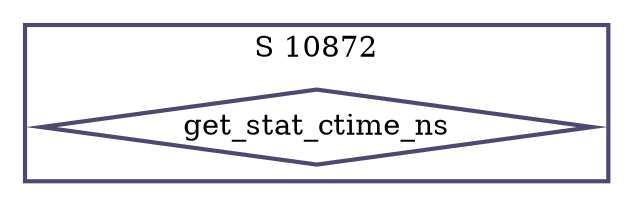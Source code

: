 digraph G {
  ratio=0.500000;
  "UV get_stat_ctime_ns (10872)" [shape=diamond, label="get_stat_ctime_ns",
                                  color="#504870", style=bold];
  
  subgraph cluster_10872 { label="S 10872";
    color="#504870";
    style=bold;
    "UV get_stat_ctime_ns (10872)"; };
  
  
  }